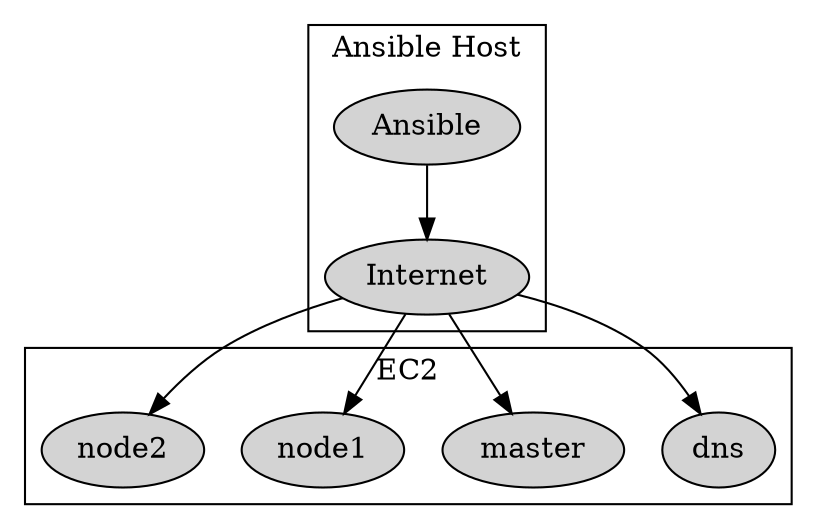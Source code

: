 // vim: sw=4 ts=4 ai expandtab
digraph G {
    node [style=filled];

    Internet;

    subgraph cluster_Ansible {
        label = "Ansible Host";
        Ansible -> Internet;
    }

    subgraph cluster_EC2 {
        label = "EC2";
        Internet -> {dns master node1 node2};
    }

}
